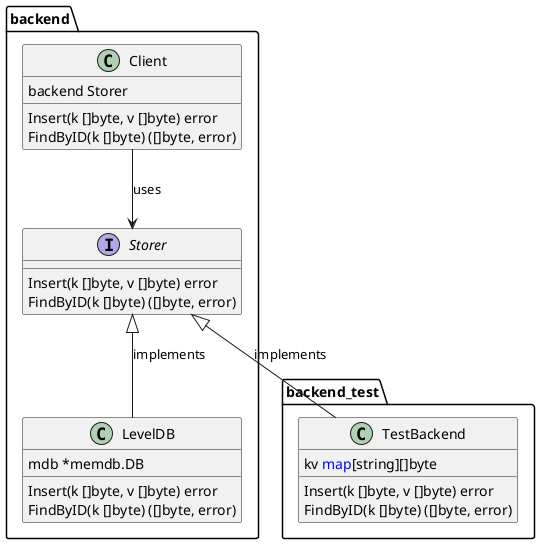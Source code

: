 @startuml 01-di
namespace backend {
    class LevelDB {
        mdb *memdb.DB
        Insert(k []byte, v []byte) error
        FindByID(k []byte) ([]byte, error)
    }
    class Client {
        backend Storer
        Insert(k []byte, v []byte) error
        FindByID(k []byte) ([]byte, error)

    }
    interface Storer  {
        Insert(k []byte, v []byte) error
        FindByID(k []byte) ([]byte, error)

    }
}
namespace backend_test {
    class TestBackend  {
        kv <font color=blue>map</font>[string][]byte
        Insert(k []byte, v []byte) error
        FindByID(k []byte) ([]byte, error)
    }
}

backend.Client --> backend.Storer : uses
backend.Storer <|-- backend.LevelDB : implements
backend.Storer <|-- backend_test.TestBackend : implements

@enduml
